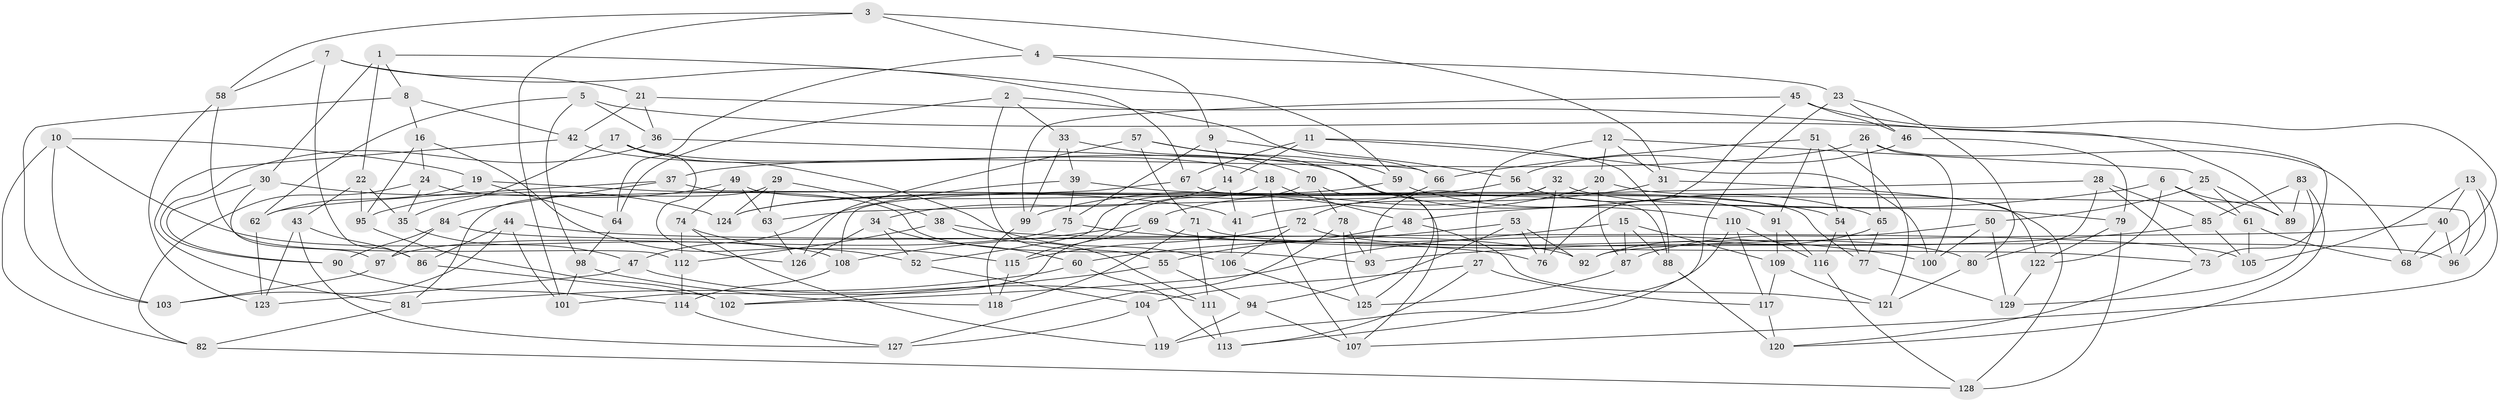 // Generated by graph-tools (version 1.1) at 2025/16/03/09/25 04:16:28]
// undirected, 129 vertices, 258 edges
graph export_dot {
graph [start="1"]
  node [color=gray90,style=filled];
  1;
  2;
  3;
  4;
  5;
  6;
  7;
  8;
  9;
  10;
  11;
  12;
  13;
  14;
  15;
  16;
  17;
  18;
  19;
  20;
  21;
  22;
  23;
  24;
  25;
  26;
  27;
  28;
  29;
  30;
  31;
  32;
  33;
  34;
  35;
  36;
  37;
  38;
  39;
  40;
  41;
  42;
  43;
  44;
  45;
  46;
  47;
  48;
  49;
  50;
  51;
  52;
  53;
  54;
  55;
  56;
  57;
  58;
  59;
  60;
  61;
  62;
  63;
  64;
  65;
  66;
  67;
  68;
  69;
  70;
  71;
  72;
  73;
  74;
  75;
  76;
  77;
  78;
  79;
  80;
  81;
  82;
  83;
  84;
  85;
  86;
  87;
  88;
  89;
  90;
  91;
  92;
  93;
  94;
  95;
  96;
  97;
  98;
  99;
  100;
  101;
  102;
  103;
  104;
  105;
  106;
  107;
  108;
  109;
  110;
  111;
  112;
  113;
  114;
  115;
  116;
  117;
  118;
  119;
  120;
  121;
  122;
  123;
  124;
  125;
  126;
  127;
  128;
  129;
  1 -- 22;
  1 -- 30;
  1 -- 8;
  1 -- 59;
  2 -- 64;
  2 -- 55;
  2 -- 66;
  2 -- 33;
  3 -- 101;
  3 -- 4;
  3 -- 31;
  3 -- 58;
  4 -- 9;
  4 -- 23;
  4 -- 64;
  5 -- 62;
  5 -- 73;
  5 -- 36;
  5 -- 98;
  6 -- 122;
  6 -- 48;
  6 -- 61;
  6 -- 89;
  7 -- 21;
  7 -- 67;
  7 -- 58;
  7 -- 86;
  8 -- 103;
  8 -- 16;
  8 -- 42;
  9 -- 14;
  9 -- 56;
  9 -- 75;
  10 -- 19;
  10 -- 82;
  10 -- 108;
  10 -- 103;
  11 -- 67;
  11 -- 14;
  11 -- 88;
  11 -- 100;
  12 -- 20;
  12 -- 27;
  12 -- 31;
  12 -- 25;
  13 -- 96;
  13 -- 107;
  13 -- 40;
  13 -- 105;
  14 -- 34;
  14 -- 41;
  15 -- 102;
  15 -- 88;
  15 -- 109;
  15 -- 87;
  16 -- 24;
  16 -- 52;
  16 -- 95;
  17 -- 126;
  17 -- 106;
  17 -- 18;
  17 -- 35;
  18 -- 48;
  18 -- 52;
  18 -- 107;
  19 -- 64;
  19 -- 41;
  19 -- 62;
  20 -- 128;
  20 -- 99;
  20 -- 87;
  21 -- 89;
  21 -- 36;
  21 -- 42;
  22 -- 43;
  22 -- 95;
  22 -- 35;
  23 -- 46;
  23 -- 80;
  23 -- 113;
  24 -- 82;
  24 -- 35;
  24 -- 93;
  25 -- 50;
  25 -- 61;
  25 -- 89;
  26 -- 68;
  26 -- 100;
  26 -- 65;
  26 -- 37;
  27 -- 117;
  27 -- 104;
  27 -- 113;
  28 -- 73;
  28 -- 85;
  28 -- 80;
  28 -- 63;
  29 -- 63;
  29 -- 81;
  29 -- 124;
  29 -- 38;
  30 -- 90;
  30 -- 124;
  30 -- 97;
  31 -- 122;
  31 -- 41;
  32 -- 79;
  32 -- 76;
  32 -- 93;
  32 -- 69;
  33 -- 70;
  33 -- 39;
  33 -- 99;
  34 -- 60;
  34 -- 52;
  34 -- 126;
  35 -- 47;
  36 -- 90;
  36 -- 66;
  37 -- 96;
  37 -- 84;
  37 -- 62;
  38 -- 111;
  38 -- 112;
  38 -- 92;
  39 -- 47;
  39 -- 54;
  39 -- 75;
  40 -- 92;
  40 -- 68;
  40 -- 96;
  41 -- 106;
  42 -- 81;
  42 -- 110;
  43 -- 123;
  43 -- 86;
  43 -- 127;
  44 -- 86;
  44 -- 103;
  44 -- 76;
  44 -- 101;
  45 -- 46;
  45 -- 68;
  45 -- 99;
  45 -- 76;
  46 -- 56;
  46 -- 79;
  47 -- 123;
  47 -- 111;
  48 -- 121;
  48 -- 55;
  49 -- 63;
  49 -- 77;
  49 -- 95;
  49 -- 74;
  50 -- 129;
  50 -- 100;
  50 -- 87;
  51 -- 121;
  51 -- 54;
  51 -- 91;
  51 -- 66;
  52 -- 104;
  53 -- 92;
  53 -- 94;
  53 -- 76;
  53 -- 60;
  54 -- 77;
  54 -- 116;
  55 -- 102;
  55 -- 94;
  56 -- 124;
  56 -- 91;
  57 -- 71;
  57 -- 125;
  57 -- 126;
  57 -- 59;
  58 -- 123;
  58 -- 112;
  59 -- 65;
  59 -- 124;
  60 -- 81;
  60 -- 113;
  61 -- 68;
  61 -- 105;
  62 -- 123;
  63 -- 126;
  64 -- 98;
  65 -- 77;
  65 -- 92;
  66 -- 72;
  67 -- 108;
  67 -- 88;
  69 -- 101;
  69 -- 73;
  69 -- 108;
  70 -- 78;
  70 -- 107;
  70 -- 115;
  71 -- 111;
  71 -- 118;
  71 -- 96;
  72 -- 106;
  72 -- 115;
  72 -- 80;
  73 -- 120;
  74 -- 119;
  74 -- 112;
  74 -- 115;
  75 -- 100;
  75 -- 97;
  77 -- 129;
  78 -- 127;
  78 -- 125;
  78 -- 93;
  79 -- 122;
  79 -- 128;
  80 -- 121;
  81 -- 82;
  82 -- 128;
  83 -- 85;
  83 -- 120;
  83 -- 129;
  83 -- 89;
  84 -- 90;
  84 -- 97;
  84 -- 105;
  85 -- 105;
  85 -- 93;
  86 -- 102;
  87 -- 125;
  88 -- 120;
  90 -- 114;
  91 -- 116;
  91 -- 109;
  94 -- 107;
  94 -- 119;
  95 -- 102;
  97 -- 103;
  98 -- 118;
  98 -- 101;
  99 -- 118;
  104 -- 127;
  104 -- 119;
  106 -- 125;
  108 -- 114;
  109 -- 121;
  109 -- 117;
  110 -- 119;
  110 -- 117;
  110 -- 116;
  111 -- 113;
  112 -- 114;
  114 -- 127;
  115 -- 118;
  116 -- 128;
  117 -- 120;
  122 -- 129;
}
